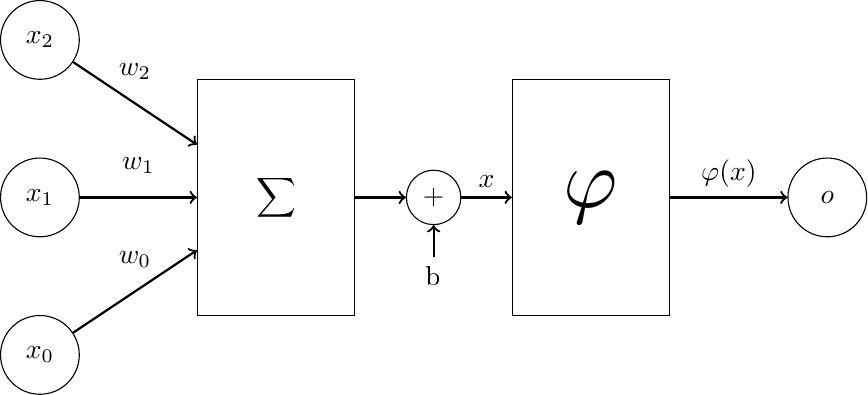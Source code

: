 \documentclass{standalone}
\usepackage[utf8]{inputenc}
\usepackage[T1]{fontenc}
\usepackage{tikz}
\begin{document}
  \begin{tikzpicture}

  \node[rectangle, draw=black, minimum size=2cm,minimum height=3cm] (sum) at (3, 0) {$\displaystyle\sum$};

  \foreach\name in {0,1,2}{
      \pgfmathsetmacro\y{2*\name-2}
  	\node[circle, draw=black,minimum size=1cm] (input\name) at (0, \y) {$x_{\name}$};
      \draw[thick,->] (input\name) to node[yshift=5pt,above] {$w_{\name}$} (sum);
  }

  \node[rectangle, draw=black, minimum size=2cm,minimum height=3cm] (phi) at (7, 0) {};
  \node[scale=3] (phisym) at (phi.center) {$\displaystyle\varphi$};

  \node (bias) at (5, -1) {b};
  \node[circle, draw=black] (sumb) at (5, 0) {$+$};
  \draw[thick,->] (sum.east) -- (sumb.west);
  \draw[thick,->] (bias.north) -- (sumb.south);
  \draw[thick,->] (sumb.east) -- node[above] {$x$} (phi.west);
  \node[circle,draw=black,minimum size=1cm] (out) at (10,0) {$o$};
  \draw[thick,->] (phi.east) -- node[above] {$\varphi(x)$} (out.west);
  \end{tikzpicture}
\end{document}

